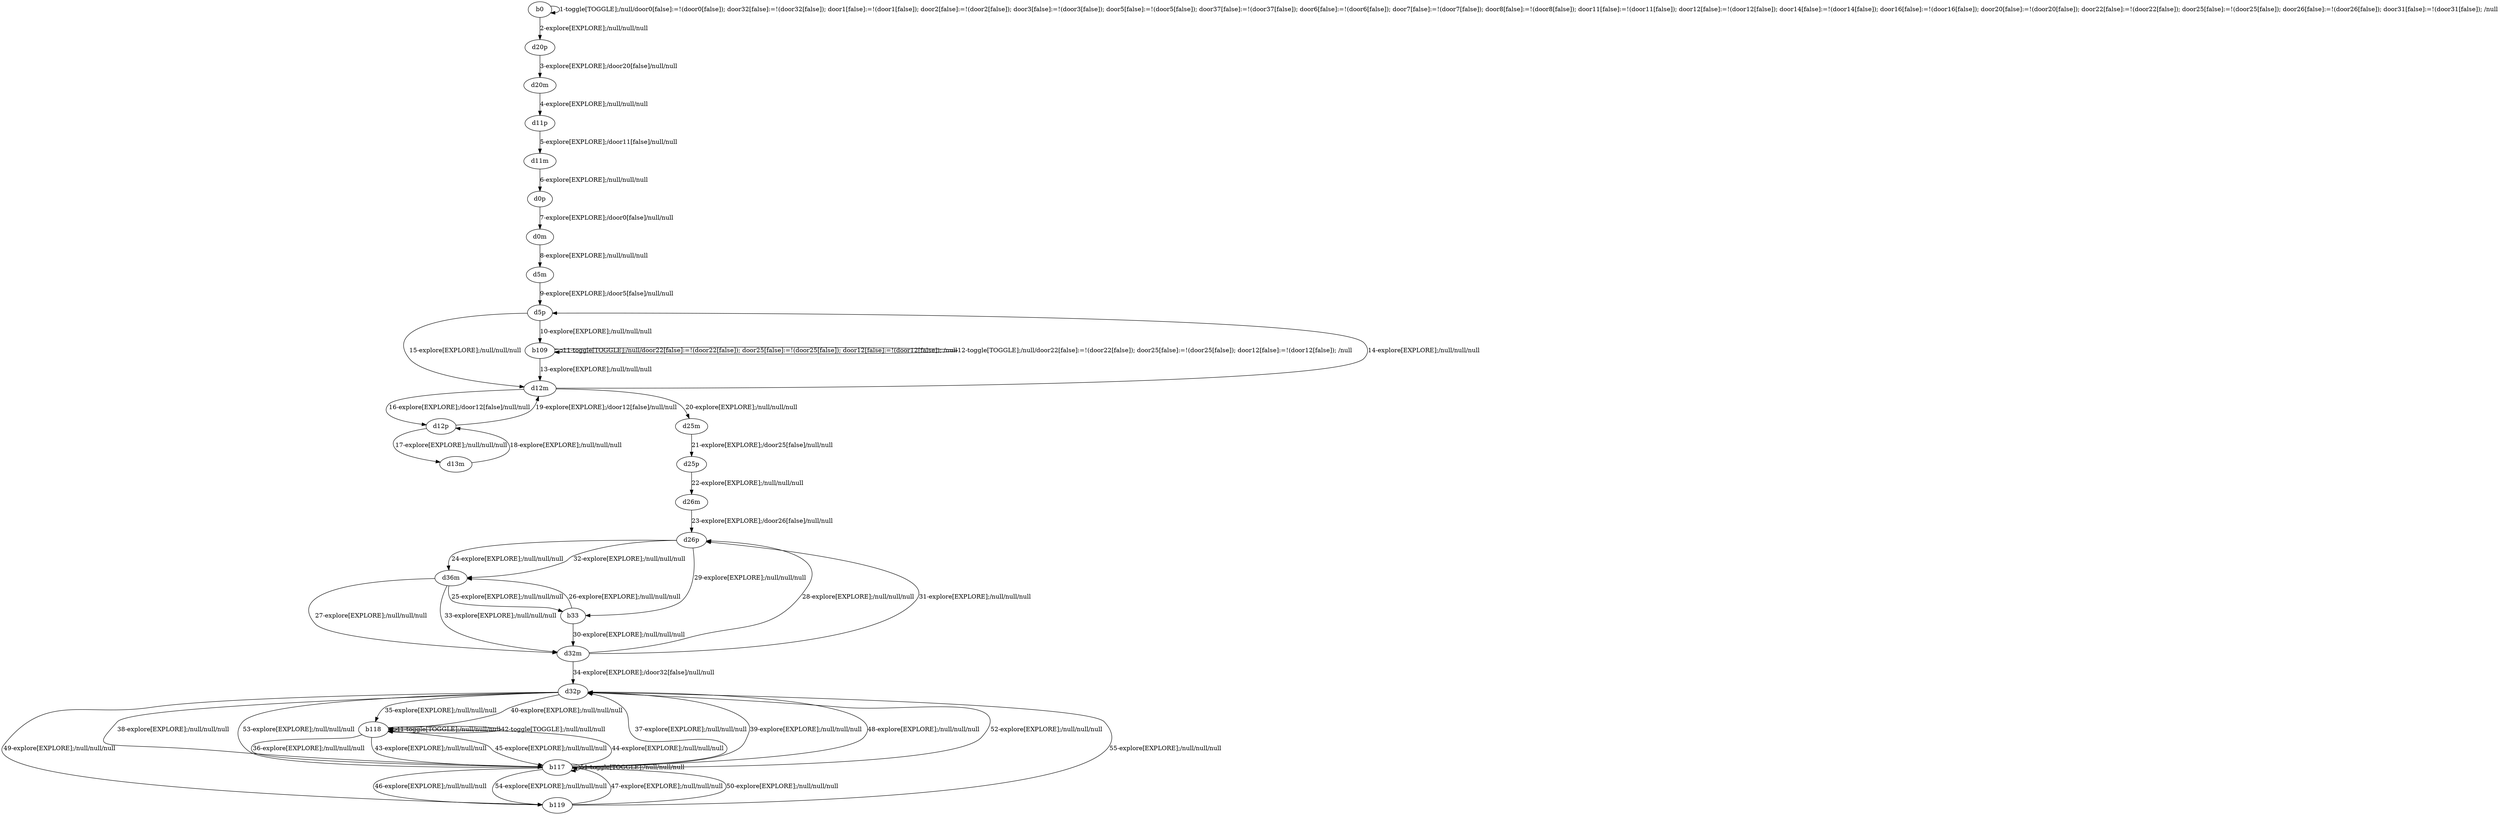 # Total number of goals covered by this test: 12
# b119 --> b117
# b117 --> d32p
# d32p --> b118
# b117 --> b119
# d32p --> b117
# b117 --> b117
# b118 --> b117
# b119 --> d32p
# b117 --> b118
# d32p --> b119
# d36m --> d32m
# b118 --> b118

digraph g {
"b0" -> "b0" [label = "1-toggle[TOGGLE];/null/door0[false]:=!(door0[false]); door32[false]:=!(door32[false]); door1[false]:=!(door1[false]); door2[false]:=!(door2[false]); door3[false]:=!(door3[false]); door5[false]:=!(door5[false]); door37[false]:=!(door37[false]); door6[false]:=!(door6[false]); door7[false]:=!(door7[false]); door8[false]:=!(door8[false]); door11[false]:=!(door11[false]); door12[false]:=!(door12[false]); door14[false]:=!(door14[false]); door16[false]:=!(door16[false]); door20[false]:=!(door20[false]); door22[false]:=!(door22[false]); door25[false]:=!(door25[false]); door26[false]:=!(door26[false]); door31[false]:=!(door31[false]); /null"];
"b0" -> "d20p" [label = "2-explore[EXPLORE];/null/null/null"];
"d20p" -> "d20m" [label = "3-explore[EXPLORE];/door20[false]/null/null"];
"d20m" -> "d11p" [label = "4-explore[EXPLORE];/null/null/null"];
"d11p" -> "d11m" [label = "5-explore[EXPLORE];/door11[false]/null/null"];
"d11m" -> "d0p" [label = "6-explore[EXPLORE];/null/null/null"];
"d0p" -> "d0m" [label = "7-explore[EXPLORE];/door0[false]/null/null"];
"d0m" -> "d5m" [label = "8-explore[EXPLORE];/null/null/null"];
"d5m" -> "d5p" [label = "9-explore[EXPLORE];/door5[false]/null/null"];
"d5p" -> "b109" [label = "10-explore[EXPLORE];/null/null/null"];
"b109" -> "b109" [label = "11-toggle[TOGGLE];/null/door22[false]:=!(door22[false]); door25[false]:=!(door25[false]); door12[false]:=!(door12[false]); /null"];
"b109" -> "b109" [label = "12-toggle[TOGGLE];/null/door22[false]:=!(door22[false]); door25[false]:=!(door25[false]); door12[false]:=!(door12[false]); /null"];
"b109" -> "d12m" [label = "13-explore[EXPLORE];/null/null/null"];
"d12m" -> "d5p" [label = "14-explore[EXPLORE];/null/null/null"];
"d5p" -> "d12m" [label = "15-explore[EXPLORE];/null/null/null"];
"d12m" -> "d12p" [label = "16-explore[EXPLORE];/door12[false]/null/null"];
"d12p" -> "d13m" [label = "17-explore[EXPLORE];/null/null/null"];
"d13m" -> "d12p" [label = "18-explore[EXPLORE];/null/null/null"];
"d12p" -> "d12m" [label = "19-explore[EXPLORE];/door12[false]/null/null"];
"d12m" -> "d25m" [label = "20-explore[EXPLORE];/null/null/null"];
"d25m" -> "d25p" [label = "21-explore[EXPLORE];/door25[false]/null/null"];
"d25p" -> "d26m" [label = "22-explore[EXPLORE];/null/null/null"];
"d26m" -> "d26p" [label = "23-explore[EXPLORE];/door26[false]/null/null"];
"d26p" -> "d36m" [label = "24-explore[EXPLORE];/null/null/null"];
"d36m" -> "b33" [label = "25-explore[EXPLORE];/null/null/null"];
"b33" -> "d36m" [label = "26-explore[EXPLORE];/null/null/null"];
"d36m" -> "d32m" [label = "27-explore[EXPLORE];/null/null/null"];
"d32m" -> "d26p" [label = "28-explore[EXPLORE];/null/null/null"];
"d26p" -> "b33" [label = "29-explore[EXPLORE];/null/null/null"];
"b33" -> "d32m" [label = "30-explore[EXPLORE];/null/null/null"];
"d32m" -> "d26p" [label = "31-explore[EXPLORE];/null/null/null"];
"d26p" -> "d36m" [label = "32-explore[EXPLORE];/null/null/null"];
"d36m" -> "d32m" [label = "33-explore[EXPLORE];/null/null/null"];
"d32m" -> "d32p" [label = "34-explore[EXPLORE];/door32[false]/null/null"];
"d32p" -> "b118" [label = "35-explore[EXPLORE];/null/null/null"];
"b118" -> "b117" [label = "36-explore[EXPLORE];/null/null/null"];
"b117" -> "d32p" [label = "37-explore[EXPLORE];/null/null/null"];
"d32p" -> "b117" [label = "38-explore[EXPLORE];/null/null/null"];
"b117" -> "d32p" [label = "39-explore[EXPLORE];/null/null/null"];
"d32p" -> "b118" [label = "40-explore[EXPLORE];/null/null/null"];
"b118" -> "b118" [label = "41-toggle[TOGGLE];/null/null/null"];
"b118" -> "b118" [label = "42-toggle[TOGGLE];/null/null/null"];
"b118" -> "b117" [label = "43-explore[EXPLORE];/null/null/null"];
"b117" -> "b118" [label = "44-explore[EXPLORE];/null/null/null"];
"b118" -> "b117" [label = "45-explore[EXPLORE];/null/null/null"];
"b117" -> "b119" [label = "46-explore[EXPLORE];/null/null/null"];
"b119" -> "b117" [label = "47-explore[EXPLORE];/null/null/null"];
"b117" -> "d32p" [label = "48-explore[EXPLORE];/null/null/null"];
"d32p" -> "b119" [label = "49-explore[EXPLORE];/null/null/null"];
"b119" -> "b117" [label = "50-explore[EXPLORE];/null/null/null"];
"b117" -> "b117" [label = "51-toggle[TOGGLE];/null/null/null"];
"b117" -> "d32p" [label = "52-explore[EXPLORE];/null/null/null"];
"d32p" -> "b117" [label = "53-explore[EXPLORE];/null/null/null"];
"b117" -> "b119" [label = "54-explore[EXPLORE];/null/null/null"];
"b119" -> "d32p" [label = "55-explore[EXPLORE];/null/null/null"];
}
